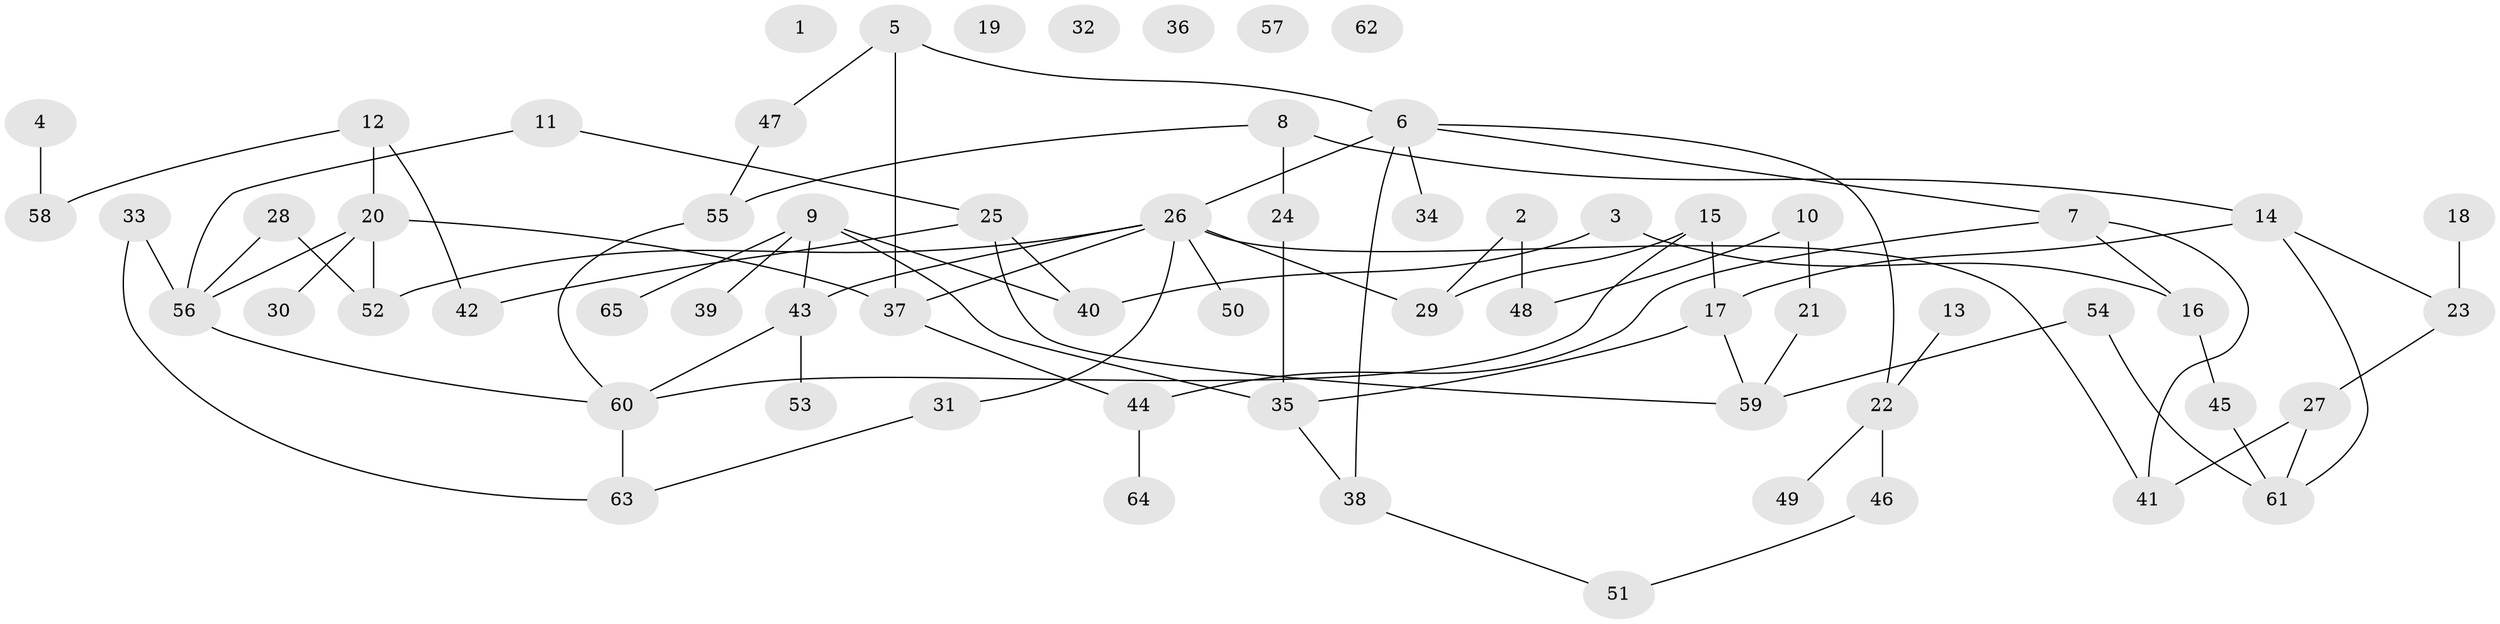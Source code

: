 // coarse degree distribution, {0: 0.13953488372093023, 2: 0.16279069767441862, 3: 0.18604651162790697, 1: 0.18604651162790697, 5: 0.13953488372093023, 4: 0.09302325581395349, 6: 0.06976744186046512, 10: 0.023255813953488372}
// Generated by graph-tools (version 1.1) at 2025/23/03/03/25 07:23:26]
// undirected, 65 vertices, 82 edges
graph export_dot {
graph [start="1"]
  node [color=gray90,style=filled];
  1;
  2;
  3;
  4;
  5;
  6;
  7;
  8;
  9;
  10;
  11;
  12;
  13;
  14;
  15;
  16;
  17;
  18;
  19;
  20;
  21;
  22;
  23;
  24;
  25;
  26;
  27;
  28;
  29;
  30;
  31;
  32;
  33;
  34;
  35;
  36;
  37;
  38;
  39;
  40;
  41;
  42;
  43;
  44;
  45;
  46;
  47;
  48;
  49;
  50;
  51;
  52;
  53;
  54;
  55;
  56;
  57;
  58;
  59;
  60;
  61;
  62;
  63;
  64;
  65;
  2 -- 29;
  2 -- 48;
  3 -- 16;
  3 -- 40;
  4 -- 58;
  5 -- 6;
  5 -- 37;
  5 -- 47;
  6 -- 7;
  6 -- 22;
  6 -- 26;
  6 -- 34;
  6 -- 38;
  7 -- 16;
  7 -- 41;
  7 -- 44;
  8 -- 14;
  8 -- 24;
  8 -- 55;
  9 -- 35;
  9 -- 39;
  9 -- 40;
  9 -- 43;
  9 -- 65;
  10 -- 21;
  10 -- 48;
  11 -- 25;
  11 -- 56;
  12 -- 20;
  12 -- 42;
  12 -- 58;
  13 -- 22;
  14 -- 17;
  14 -- 23;
  14 -- 61;
  15 -- 17;
  15 -- 29;
  15 -- 60;
  16 -- 45;
  17 -- 35;
  17 -- 59;
  18 -- 23;
  20 -- 30;
  20 -- 37;
  20 -- 52;
  20 -- 56;
  21 -- 59;
  22 -- 46;
  22 -- 49;
  23 -- 27;
  24 -- 35;
  25 -- 40;
  25 -- 42;
  25 -- 59;
  26 -- 29;
  26 -- 31;
  26 -- 37;
  26 -- 41;
  26 -- 43;
  26 -- 50;
  26 -- 52;
  27 -- 41;
  27 -- 61;
  28 -- 52;
  28 -- 56;
  31 -- 63;
  33 -- 56;
  33 -- 63;
  35 -- 38;
  37 -- 44;
  38 -- 51;
  43 -- 53;
  43 -- 60;
  44 -- 64;
  45 -- 61;
  46 -- 51;
  47 -- 55;
  54 -- 59;
  54 -- 61;
  55 -- 60;
  56 -- 60;
  60 -- 63;
}
